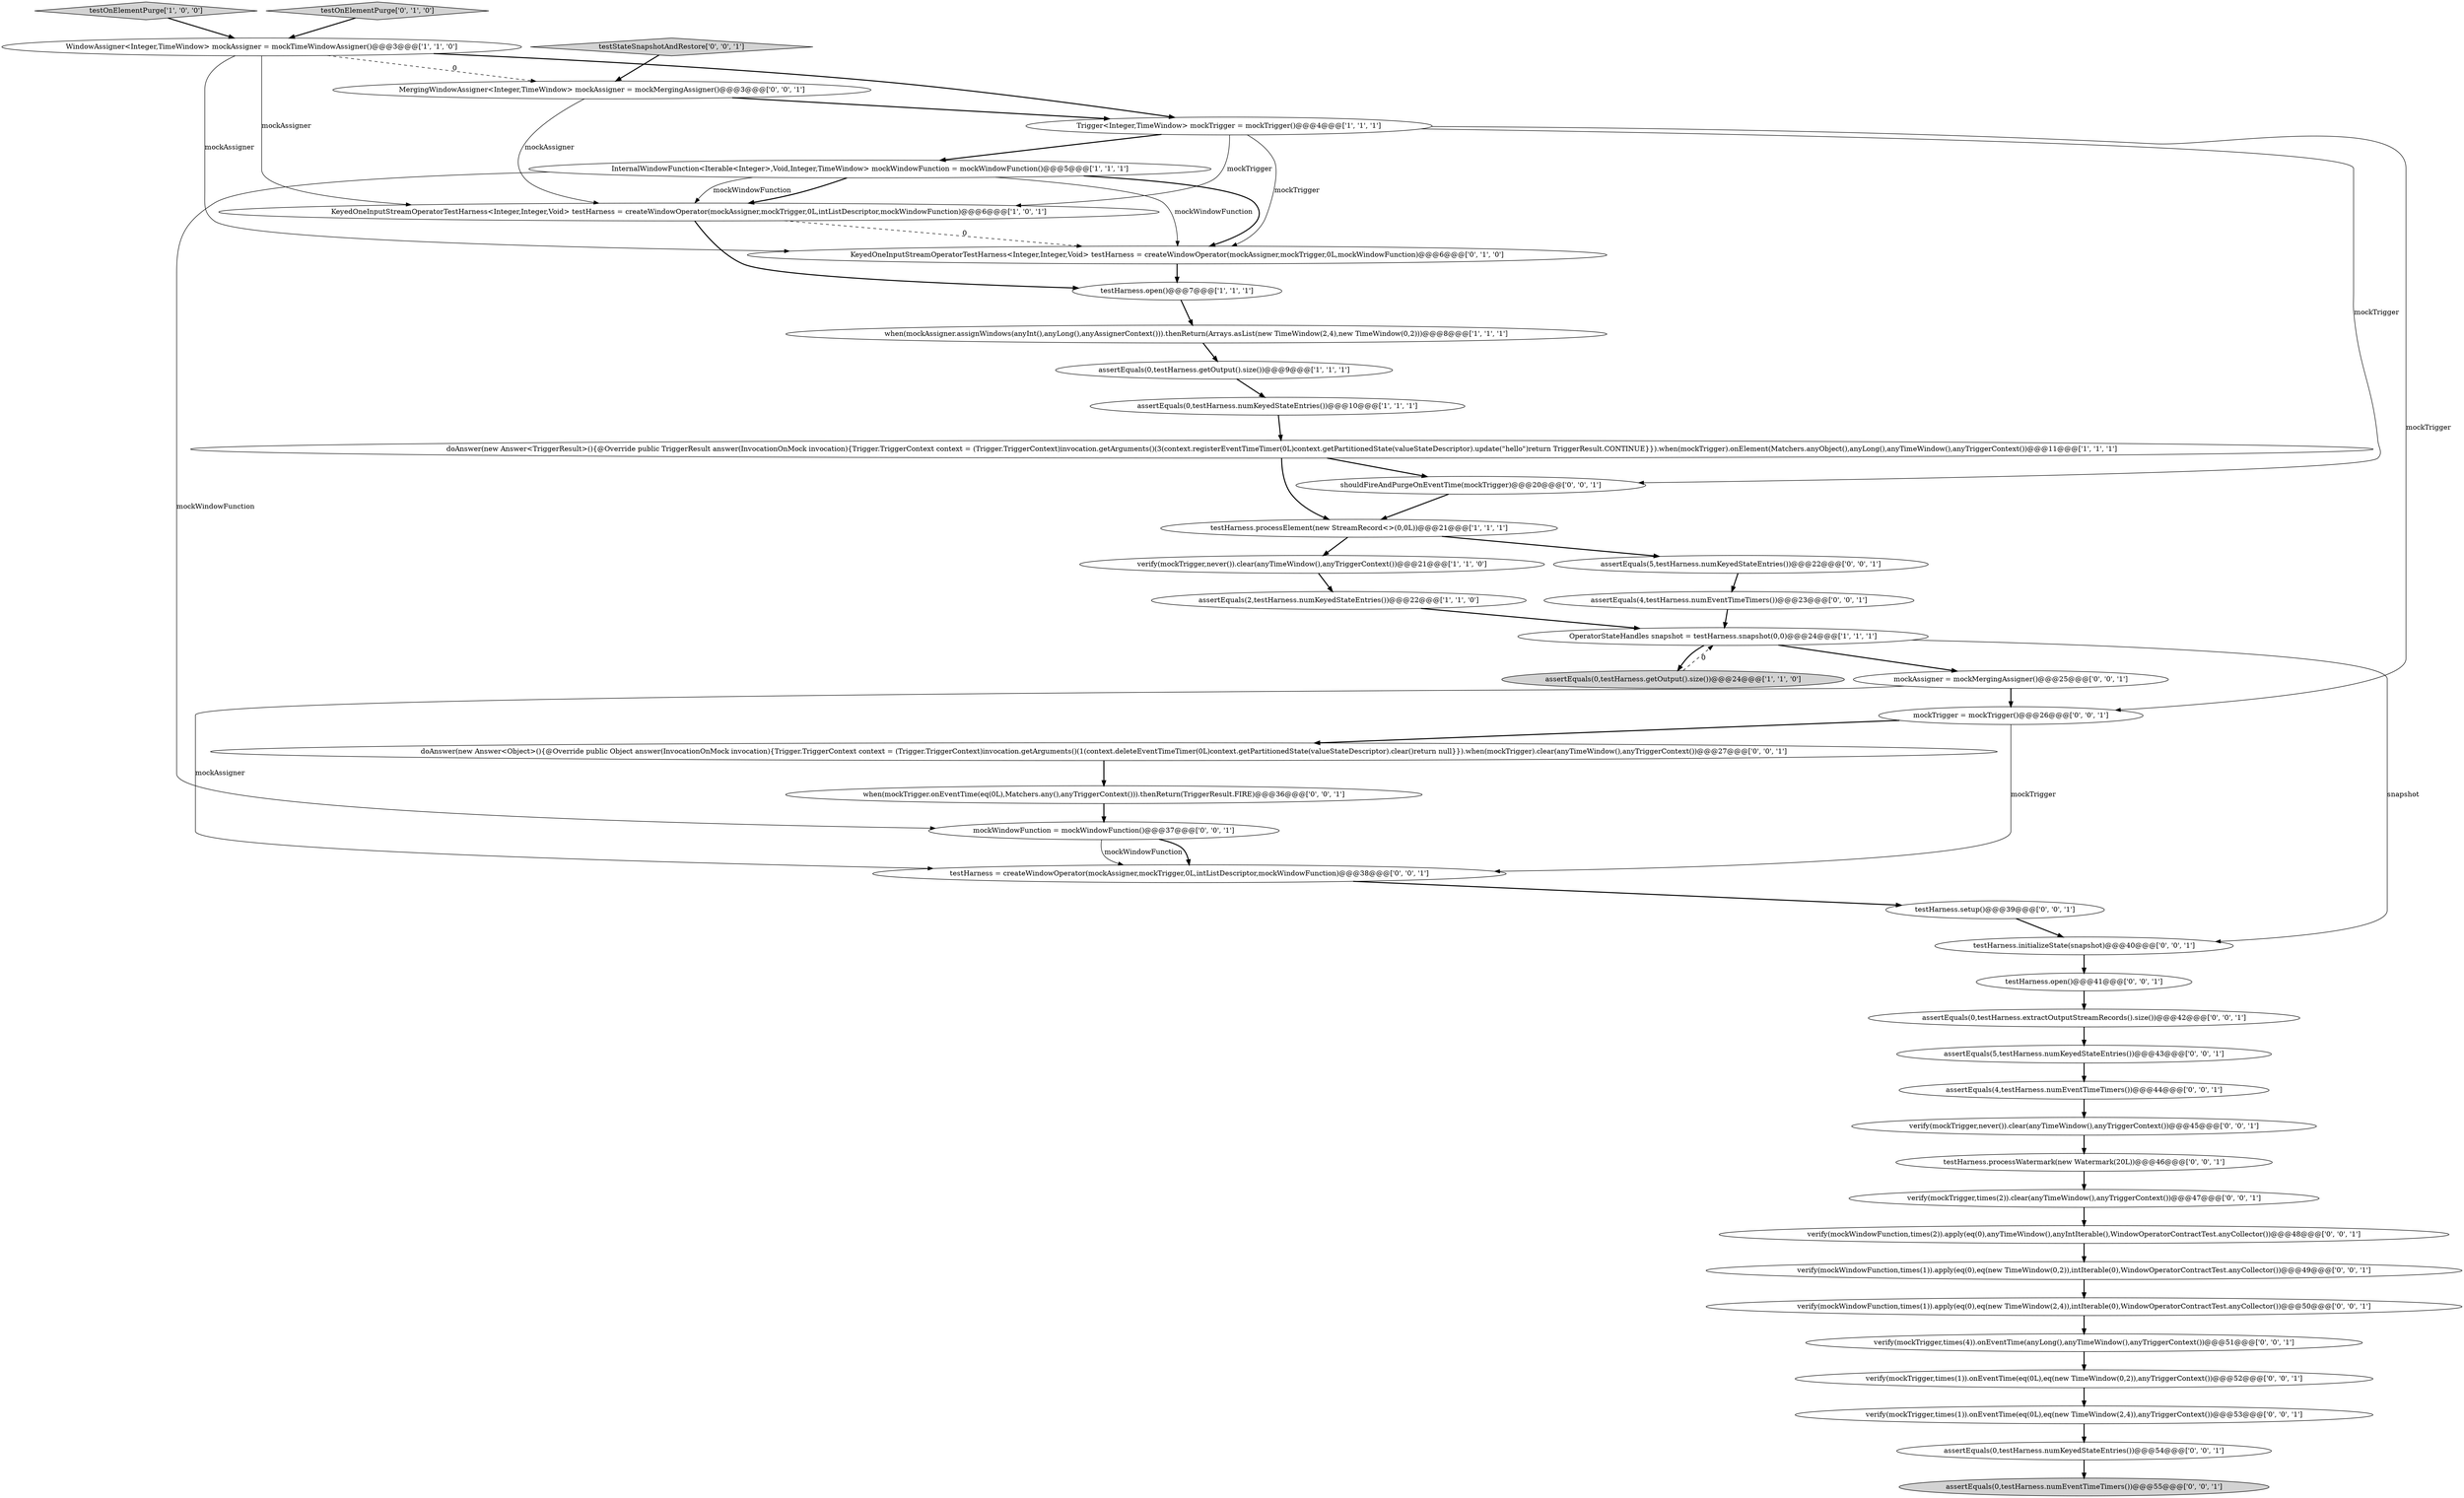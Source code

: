 digraph {
5 [style = filled, label = "assertEquals(2,testHarness.numKeyedStateEntries())@@@22@@@['1', '1', '0']", fillcolor = white, shape = ellipse image = "AAA0AAABBB1BBB"];
44 [style = filled, label = "assertEquals(4,testHarness.numEventTimeTimers())@@@23@@@['0', '0', '1']", fillcolor = white, shape = ellipse image = "AAA0AAABBB3BBB"];
20 [style = filled, label = "shouldFireAndPurgeOnEventTime(mockTrigger)@@@20@@@['0', '0', '1']", fillcolor = white, shape = ellipse image = "AAA0AAABBB3BBB"];
30 [style = filled, label = "testHarness.initializeState(snapshot)@@@40@@@['0', '0', '1']", fillcolor = white, shape = ellipse image = "AAA0AAABBB3BBB"];
18 [style = filled, label = "verify(mockWindowFunction,times(2)).apply(eq(0),anyTimeWindow(),anyIntIterable(),WindowOperatorContractTest.anyCollector())@@@48@@@['0', '0', '1']", fillcolor = white, shape = ellipse image = "AAA0AAABBB3BBB"];
22 [style = filled, label = "verify(mockTrigger,never()).clear(anyTimeWindow(),anyTriggerContext())@@@45@@@['0', '0', '1']", fillcolor = white, shape = ellipse image = "AAA0AAABBB3BBB"];
13 [style = filled, label = "assertEquals(0,testHarness.getOutput().size())@@@9@@@['1', '1', '1']", fillcolor = white, shape = ellipse image = "AAA0AAABBB1BBB"];
28 [style = filled, label = "mockAssigner = mockMergingAssigner()@@@25@@@['0', '0', '1']", fillcolor = white, shape = ellipse image = "AAA0AAABBB3BBB"];
38 [style = filled, label = "MergingWindowAssigner<Integer,TimeWindow> mockAssigner = mockMergingAssigner()@@@3@@@['0', '0', '1']", fillcolor = white, shape = ellipse image = "AAA0AAABBB3BBB"];
23 [style = filled, label = "assertEquals(0,testHarness.numKeyedStateEntries())@@@54@@@['0', '0', '1']", fillcolor = white, shape = ellipse image = "AAA0AAABBB3BBB"];
24 [style = filled, label = "assertEquals(4,testHarness.numEventTimeTimers())@@@44@@@['0', '0', '1']", fillcolor = white, shape = ellipse image = "AAA0AAABBB3BBB"];
42 [style = filled, label = "verify(mockTrigger,times(2)).clear(anyTimeWindow(),anyTriggerContext())@@@47@@@['0', '0', '1']", fillcolor = white, shape = ellipse image = "AAA0AAABBB3BBB"];
19 [style = filled, label = "assertEquals(0,testHarness.numEventTimeTimers())@@@55@@@['0', '0', '1']", fillcolor = lightgray, shape = ellipse image = "AAA0AAABBB3BBB"];
29 [style = filled, label = "mockWindowFunction = mockWindowFunction()@@@37@@@['0', '0', '1']", fillcolor = white, shape = ellipse image = "AAA0AAABBB3BBB"];
4 [style = filled, label = "WindowAssigner<Integer,TimeWindow> mockAssigner = mockTimeWindowAssigner()@@@3@@@['1', '1', '0']", fillcolor = white, shape = ellipse image = "AAA0AAABBB1BBB"];
11 [style = filled, label = "testHarness.processElement(new StreamRecord<>(0,0L))@@@21@@@['1', '1', '1']", fillcolor = white, shape = ellipse image = "AAA0AAABBB1BBB"];
16 [style = filled, label = "KeyedOneInputStreamOperatorTestHarness<Integer,Integer,Void> testHarness = createWindowOperator(mockAssigner,mockTrigger,0L,mockWindowFunction)@@@6@@@['0', '1', '0']", fillcolor = white, shape = ellipse image = "AAA1AAABBB2BBB"];
31 [style = filled, label = "verify(mockWindowFunction,times(1)).apply(eq(0),eq(new TimeWindow(0,2)),intIterable(0),WindowOperatorContractTest.anyCollector())@@@49@@@['0', '0', '1']", fillcolor = white, shape = ellipse image = "AAA0AAABBB3BBB"];
27 [style = filled, label = "verify(mockTrigger,times(4)).onEventTime(anyLong(),anyTimeWindow(),anyTriggerContext())@@@51@@@['0', '0', '1']", fillcolor = white, shape = ellipse image = "AAA0AAABBB3BBB"];
39 [style = filled, label = "assertEquals(0,testHarness.extractOutputStreamRecords().size())@@@42@@@['0', '0', '1']", fillcolor = white, shape = ellipse image = "AAA0AAABBB3BBB"];
1 [style = filled, label = "testHarness.open()@@@7@@@['1', '1', '1']", fillcolor = white, shape = ellipse image = "AAA0AAABBB1BBB"];
21 [style = filled, label = "testHarness.processWatermark(new Watermark(20L))@@@46@@@['0', '0', '1']", fillcolor = white, shape = ellipse image = "AAA0AAABBB3BBB"];
10 [style = filled, label = "when(mockAssigner.assignWindows(anyInt(),anyLong(),anyAssignerContext())).thenReturn(Arrays.asList(new TimeWindow(2,4),new TimeWindow(0,2)))@@@8@@@['1', '1', '1']", fillcolor = white, shape = ellipse image = "AAA0AAABBB1BBB"];
8 [style = filled, label = "testOnElementPurge['1', '0', '0']", fillcolor = lightgray, shape = diamond image = "AAA0AAABBB1BBB"];
36 [style = filled, label = "testHarness = createWindowOperator(mockAssigner,mockTrigger,0L,intListDescriptor,mockWindowFunction)@@@38@@@['0', '0', '1']", fillcolor = white, shape = ellipse image = "AAA0AAABBB3BBB"];
35 [style = filled, label = "verify(mockTrigger,times(1)).onEventTime(eq(0L),eq(new TimeWindow(2,4)),anyTriggerContext())@@@53@@@['0', '0', '1']", fillcolor = white, shape = ellipse image = "AAA0AAABBB3BBB"];
0 [style = filled, label = "Trigger<Integer,TimeWindow> mockTrigger = mockTrigger()@@@4@@@['1', '1', '1']", fillcolor = white, shape = ellipse image = "AAA0AAABBB1BBB"];
12 [style = filled, label = "assertEquals(0,testHarness.getOutput().size())@@@24@@@['1', '1', '0']", fillcolor = lightgray, shape = ellipse image = "AAA0AAABBB1BBB"];
17 [style = filled, label = "testHarness.setup()@@@39@@@['0', '0', '1']", fillcolor = white, shape = ellipse image = "AAA0AAABBB3BBB"];
43 [style = filled, label = "when(mockTrigger.onEventTime(eq(0L),Matchers.any(),anyTriggerContext())).thenReturn(TriggerResult.FIRE)@@@36@@@['0', '0', '1']", fillcolor = white, shape = ellipse image = "AAA0AAABBB3BBB"];
2 [style = filled, label = "verify(mockTrigger,never()).clear(anyTimeWindow(),anyTriggerContext())@@@21@@@['1', '1', '0']", fillcolor = white, shape = ellipse image = "AAA0AAABBB1BBB"];
40 [style = filled, label = "testStateSnapshotAndRestore['0', '0', '1']", fillcolor = lightgray, shape = diamond image = "AAA0AAABBB3BBB"];
9 [style = filled, label = "KeyedOneInputStreamOperatorTestHarness<Integer,Integer,Void> testHarness = createWindowOperator(mockAssigner,mockTrigger,0L,intListDescriptor,mockWindowFunction)@@@6@@@['1', '0', '1']", fillcolor = white, shape = ellipse image = "AAA0AAABBB1BBB"];
33 [style = filled, label = "assertEquals(5,testHarness.numKeyedStateEntries())@@@22@@@['0', '0', '1']", fillcolor = white, shape = ellipse image = "AAA0AAABBB3BBB"];
41 [style = filled, label = "mockTrigger = mockTrigger()@@@26@@@['0', '0', '1']", fillcolor = white, shape = ellipse image = "AAA0AAABBB3BBB"];
25 [style = filled, label = "testHarness.open()@@@41@@@['0', '0', '1']", fillcolor = white, shape = ellipse image = "AAA0AAABBB3BBB"];
3 [style = filled, label = "OperatorStateHandles snapshot = testHarness.snapshot(0,0)@@@24@@@['1', '1', '1']", fillcolor = white, shape = ellipse image = "AAA0AAABBB1BBB"];
7 [style = filled, label = "InternalWindowFunction<Iterable<Integer>,Void,Integer,TimeWindow> mockWindowFunction = mockWindowFunction()@@@5@@@['1', '1', '1']", fillcolor = white, shape = ellipse image = "AAA0AAABBB1BBB"];
14 [style = filled, label = "assertEquals(0,testHarness.numKeyedStateEntries())@@@10@@@['1', '1', '1']", fillcolor = white, shape = ellipse image = "AAA0AAABBB1BBB"];
6 [style = filled, label = "doAnswer(new Answer<TriggerResult>(){@Override public TriggerResult answer(InvocationOnMock invocation){Trigger.TriggerContext context = (Trigger.TriggerContext)invocation.getArguments()(3(context.registerEventTimeTimer(0L)context.getPartitionedState(valueStateDescriptor).update(\"hello\")return TriggerResult.CONTINUE}}).when(mockTrigger).onElement(Matchers.anyObject(),anyLong(),anyTimeWindow(),anyTriggerContext())@@@11@@@['1', '1', '1']", fillcolor = white, shape = ellipse image = "AAA0AAABBB1BBB"];
37 [style = filled, label = "assertEquals(5,testHarness.numKeyedStateEntries())@@@43@@@['0', '0', '1']", fillcolor = white, shape = ellipse image = "AAA0AAABBB3BBB"];
26 [style = filled, label = "doAnswer(new Answer<Object>(){@Override public Object answer(InvocationOnMock invocation){Trigger.TriggerContext context = (Trigger.TriggerContext)invocation.getArguments()(1(context.deleteEventTimeTimer(0L)context.getPartitionedState(valueStateDescriptor).clear()return null}}).when(mockTrigger).clear(anyTimeWindow(),anyTriggerContext())@@@27@@@['0', '0', '1']", fillcolor = white, shape = ellipse image = "AAA0AAABBB3BBB"];
32 [style = filled, label = "verify(mockTrigger,times(1)).onEventTime(eq(0L),eq(new TimeWindow(0,2)),anyTriggerContext())@@@52@@@['0', '0', '1']", fillcolor = white, shape = ellipse image = "AAA0AAABBB3BBB"];
34 [style = filled, label = "verify(mockWindowFunction,times(1)).apply(eq(0),eq(new TimeWindow(2,4)),intIterable(0),WindowOperatorContractTest.anyCollector())@@@50@@@['0', '0', '1']", fillcolor = white, shape = ellipse image = "AAA0AAABBB3BBB"];
15 [style = filled, label = "testOnElementPurge['0', '1', '0']", fillcolor = lightgray, shape = diamond image = "AAA0AAABBB2BBB"];
40->38 [style = bold, label=""];
41->36 [style = solid, label="mockTrigger"];
42->18 [style = bold, label=""];
37->24 [style = bold, label=""];
1->10 [style = bold, label=""];
11->33 [style = bold, label=""];
21->42 [style = bold, label=""];
23->19 [style = bold, label=""];
8->4 [style = bold, label=""];
44->3 [style = bold, label=""];
3->30 [style = solid, label="snapshot"];
7->16 [style = solid, label="mockWindowFunction"];
0->7 [style = bold, label=""];
2->5 [style = bold, label=""];
7->9 [style = bold, label=""];
0->20 [style = solid, label="mockTrigger"];
28->36 [style = solid, label="mockAssigner"];
6->11 [style = bold, label=""];
7->16 [style = bold, label=""];
15->4 [style = bold, label=""];
29->36 [style = solid, label="mockWindowFunction"];
7->29 [style = solid, label="mockWindowFunction"];
27->32 [style = bold, label=""];
43->29 [style = bold, label=""];
33->44 [style = bold, label=""];
6->20 [style = bold, label=""];
29->36 [style = bold, label=""];
30->25 [style = bold, label=""];
9->16 [style = dashed, label="0"];
4->38 [style = dashed, label="0"];
11->2 [style = bold, label=""];
24->22 [style = bold, label=""];
25->39 [style = bold, label=""];
28->41 [style = bold, label=""];
41->26 [style = bold, label=""];
32->35 [style = bold, label=""];
16->1 [style = bold, label=""];
0->9 [style = solid, label="mockTrigger"];
10->13 [style = bold, label=""];
3->12 [style = bold, label=""];
4->16 [style = solid, label="mockAssigner"];
4->9 [style = solid, label="mockAssigner"];
14->6 [style = bold, label=""];
35->23 [style = bold, label=""];
0->41 [style = solid, label="mockTrigger"];
18->31 [style = bold, label=""];
0->16 [style = solid, label="mockTrigger"];
38->0 [style = bold, label=""];
5->3 [style = bold, label=""];
22->21 [style = bold, label=""];
13->14 [style = bold, label=""];
39->37 [style = bold, label=""];
17->30 [style = bold, label=""];
3->28 [style = bold, label=""];
7->9 [style = solid, label="mockWindowFunction"];
9->1 [style = bold, label=""];
36->17 [style = bold, label=""];
38->9 [style = solid, label="mockAssigner"];
31->34 [style = bold, label=""];
12->3 [style = dashed, label="0"];
4->0 [style = bold, label=""];
26->43 [style = bold, label=""];
20->11 [style = bold, label=""];
34->27 [style = bold, label=""];
}

